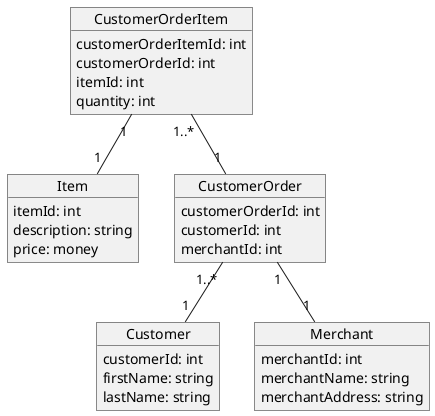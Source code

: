 @startuml
object Customer {
    customerId: int
    firstName: string
    lastName: string
}

object Item {
    itemId: int
    description: string
    price: money
}

object Merchant {
    merchantId: int
    merchantName: string
    merchantAddress: string
}

object CustomerOrder {
    customerOrderId: int
    customerId: int
    merchantId: int
}

object CustomerOrderItem {
    customerOrderItemId: int
    customerOrderId: int
    itemId: int
    quantity: int
}

CustomerOrderItem "1..*" -- "1" CustomerOrder
CustomerOrder "1" -- "1" Merchant
CustomerOrderItem "1" -- "1" Item
CustomerOrder "1..*" -- "1" Customer
@enduml